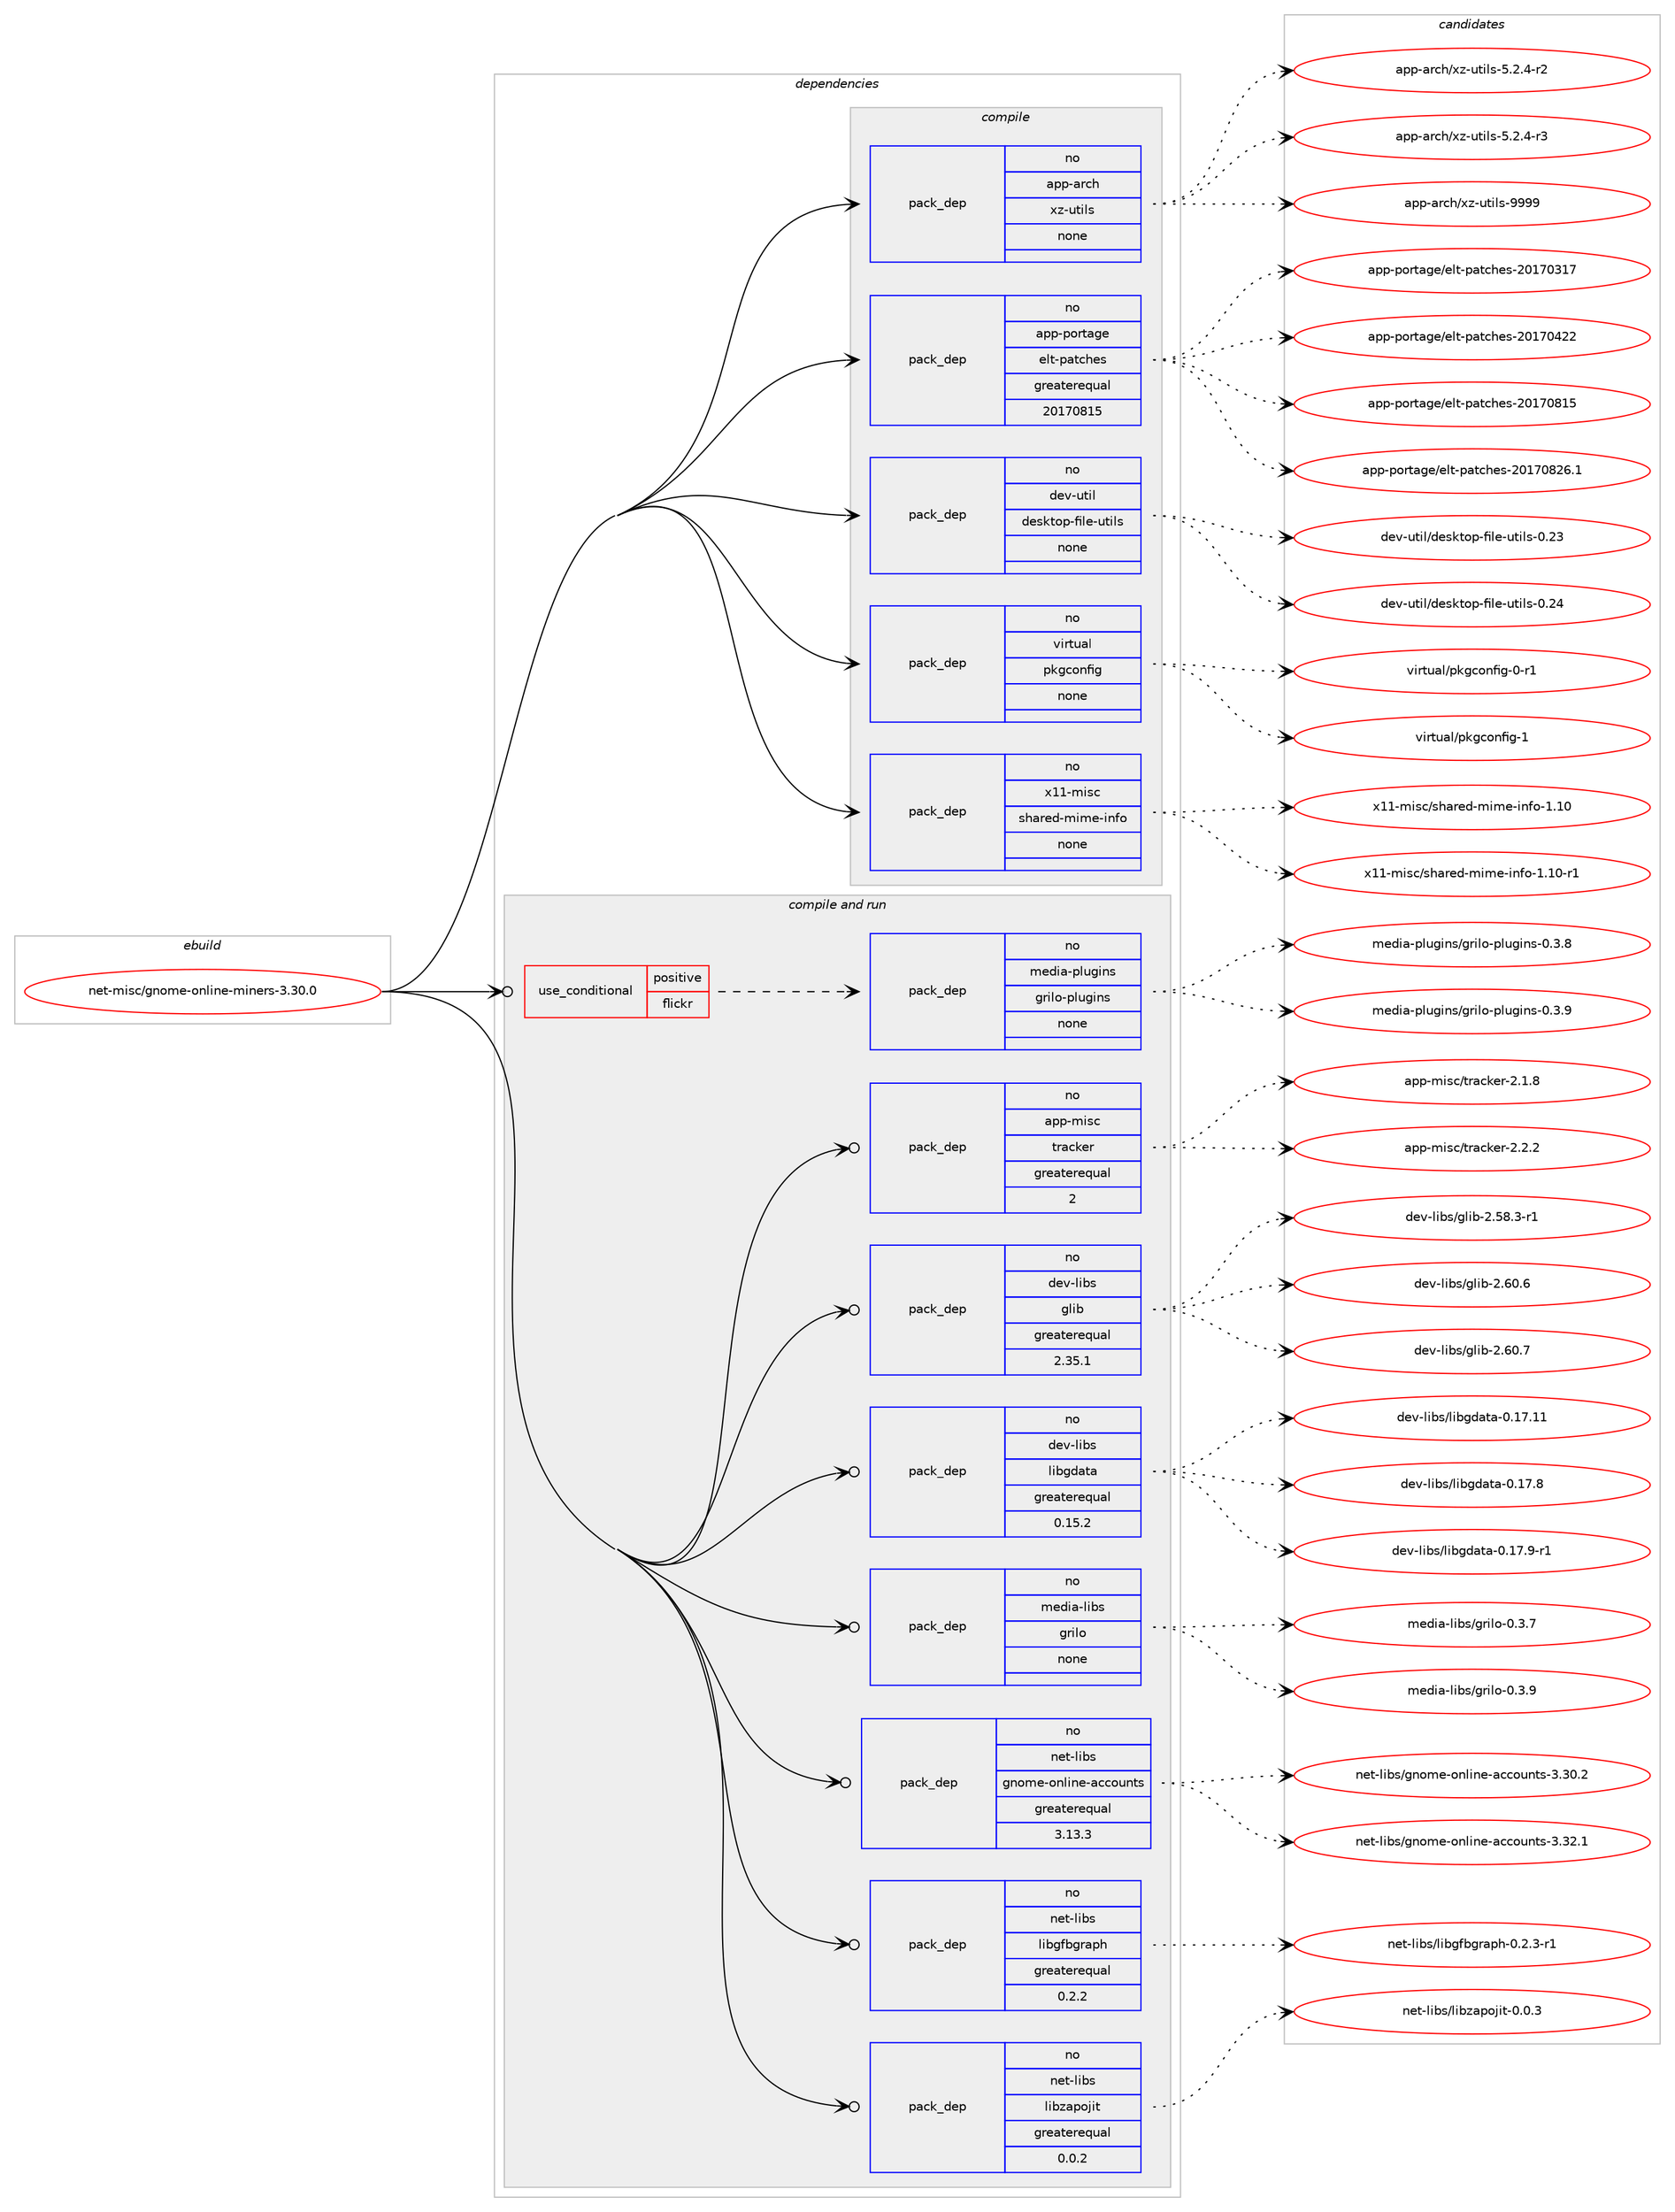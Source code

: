 digraph prolog {

# *************
# Graph options
# *************

newrank=true;
concentrate=true;
compound=true;
graph [rankdir=LR,fontname=Helvetica,fontsize=10,ranksep=1.5];#, ranksep=2.5, nodesep=0.2];
edge  [arrowhead=vee];
node  [fontname=Helvetica,fontsize=10];

# **********
# The ebuild
# **********

subgraph cluster_leftcol {
color=gray;
rank=same;
label=<<i>ebuild</i>>;
id [label="net-misc/gnome-online-miners-3.30.0", color=red, width=4, href="../net-misc/gnome-online-miners-3.30.0.svg"];
}

# ****************
# The dependencies
# ****************

subgraph cluster_midcol {
color=gray;
label=<<i>dependencies</i>>;
subgraph cluster_compile {
fillcolor="#eeeeee";
style=filled;
label=<<i>compile</i>>;
subgraph pack615406 {
dependency833243 [label=<<TABLE BORDER="0" CELLBORDER="1" CELLSPACING="0" CELLPADDING="4" WIDTH="220"><TR><TD ROWSPAN="6" CELLPADDING="30">pack_dep</TD></TR><TR><TD WIDTH="110">no</TD></TR><TR><TD>app-arch</TD></TR><TR><TD>xz-utils</TD></TR><TR><TD>none</TD></TR><TR><TD></TD></TR></TABLE>>, shape=none, color=blue];
}
id:e -> dependency833243:w [weight=20,style="solid",arrowhead="vee"];
subgraph pack615407 {
dependency833244 [label=<<TABLE BORDER="0" CELLBORDER="1" CELLSPACING="0" CELLPADDING="4" WIDTH="220"><TR><TD ROWSPAN="6" CELLPADDING="30">pack_dep</TD></TR><TR><TD WIDTH="110">no</TD></TR><TR><TD>app-portage</TD></TR><TR><TD>elt-patches</TD></TR><TR><TD>greaterequal</TD></TR><TR><TD>20170815</TD></TR></TABLE>>, shape=none, color=blue];
}
id:e -> dependency833244:w [weight=20,style="solid",arrowhead="vee"];
subgraph pack615408 {
dependency833245 [label=<<TABLE BORDER="0" CELLBORDER="1" CELLSPACING="0" CELLPADDING="4" WIDTH="220"><TR><TD ROWSPAN="6" CELLPADDING="30">pack_dep</TD></TR><TR><TD WIDTH="110">no</TD></TR><TR><TD>dev-util</TD></TR><TR><TD>desktop-file-utils</TD></TR><TR><TD>none</TD></TR><TR><TD></TD></TR></TABLE>>, shape=none, color=blue];
}
id:e -> dependency833245:w [weight=20,style="solid",arrowhead="vee"];
subgraph pack615409 {
dependency833246 [label=<<TABLE BORDER="0" CELLBORDER="1" CELLSPACING="0" CELLPADDING="4" WIDTH="220"><TR><TD ROWSPAN="6" CELLPADDING="30">pack_dep</TD></TR><TR><TD WIDTH="110">no</TD></TR><TR><TD>virtual</TD></TR><TR><TD>pkgconfig</TD></TR><TR><TD>none</TD></TR><TR><TD></TD></TR></TABLE>>, shape=none, color=blue];
}
id:e -> dependency833246:w [weight=20,style="solid",arrowhead="vee"];
subgraph pack615410 {
dependency833247 [label=<<TABLE BORDER="0" CELLBORDER="1" CELLSPACING="0" CELLPADDING="4" WIDTH="220"><TR><TD ROWSPAN="6" CELLPADDING="30">pack_dep</TD></TR><TR><TD WIDTH="110">no</TD></TR><TR><TD>x11-misc</TD></TR><TR><TD>shared-mime-info</TD></TR><TR><TD>none</TD></TR><TR><TD></TD></TR></TABLE>>, shape=none, color=blue];
}
id:e -> dependency833247:w [weight=20,style="solid",arrowhead="vee"];
}
subgraph cluster_compileandrun {
fillcolor="#eeeeee";
style=filled;
label=<<i>compile and run</i>>;
subgraph cond203230 {
dependency833248 [label=<<TABLE BORDER="0" CELLBORDER="1" CELLSPACING="0" CELLPADDING="4"><TR><TD ROWSPAN="3" CELLPADDING="10">use_conditional</TD></TR><TR><TD>positive</TD></TR><TR><TD>flickr</TD></TR></TABLE>>, shape=none, color=red];
subgraph pack615411 {
dependency833249 [label=<<TABLE BORDER="0" CELLBORDER="1" CELLSPACING="0" CELLPADDING="4" WIDTH="220"><TR><TD ROWSPAN="6" CELLPADDING="30">pack_dep</TD></TR><TR><TD WIDTH="110">no</TD></TR><TR><TD>media-plugins</TD></TR><TR><TD>grilo-plugins</TD></TR><TR><TD>none</TD></TR><TR><TD></TD></TR></TABLE>>, shape=none, color=blue];
}
dependency833248:e -> dependency833249:w [weight=20,style="dashed",arrowhead="vee"];
}
id:e -> dependency833248:w [weight=20,style="solid",arrowhead="odotvee"];
subgraph pack615412 {
dependency833250 [label=<<TABLE BORDER="0" CELLBORDER="1" CELLSPACING="0" CELLPADDING="4" WIDTH="220"><TR><TD ROWSPAN="6" CELLPADDING="30">pack_dep</TD></TR><TR><TD WIDTH="110">no</TD></TR><TR><TD>app-misc</TD></TR><TR><TD>tracker</TD></TR><TR><TD>greaterequal</TD></TR><TR><TD>2</TD></TR></TABLE>>, shape=none, color=blue];
}
id:e -> dependency833250:w [weight=20,style="solid",arrowhead="odotvee"];
subgraph pack615413 {
dependency833251 [label=<<TABLE BORDER="0" CELLBORDER="1" CELLSPACING="0" CELLPADDING="4" WIDTH="220"><TR><TD ROWSPAN="6" CELLPADDING="30">pack_dep</TD></TR><TR><TD WIDTH="110">no</TD></TR><TR><TD>dev-libs</TD></TR><TR><TD>glib</TD></TR><TR><TD>greaterequal</TD></TR><TR><TD>2.35.1</TD></TR></TABLE>>, shape=none, color=blue];
}
id:e -> dependency833251:w [weight=20,style="solid",arrowhead="odotvee"];
subgraph pack615414 {
dependency833252 [label=<<TABLE BORDER="0" CELLBORDER="1" CELLSPACING="0" CELLPADDING="4" WIDTH="220"><TR><TD ROWSPAN="6" CELLPADDING="30">pack_dep</TD></TR><TR><TD WIDTH="110">no</TD></TR><TR><TD>dev-libs</TD></TR><TR><TD>libgdata</TD></TR><TR><TD>greaterequal</TD></TR><TR><TD>0.15.2</TD></TR></TABLE>>, shape=none, color=blue];
}
id:e -> dependency833252:w [weight=20,style="solid",arrowhead="odotvee"];
subgraph pack615415 {
dependency833253 [label=<<TABLE BORDER="0" CELLBORDER="1" CELLSPACING="0" CELLPADDING="4" WIDTH="220"><TR><TD ROWSPAN="6" CELLPADDING="30">pack_dep</TD></TR><TR><TD WIDTH="110">no</TD></TR><TR><TD>media-libs</TD></TR><TR><TD>grilo</TD></TR><TR><TD>none</TD></TR><TR><TD></TD></TR></TABLE>>, shape=none, color=blue];
}
id:e -> dependency833253:w [weight=20,style="solid",arrowhead="odotvee"];
subgraph pack615416 {
dependency833254 [label=<<TABLE BORDER="0" CELLBORDER="1" CELLSPACING="0" CELLPADDING="4" WIDTH="220"><TR><TD ROWSPAN="6" CELLPADDING="30">pack_dep</TD></TR><TR><TD WIDTH="110">no</TD></TR><TR><TD>net-libs</TD></TR><TR><TD>gnome-online-accounts</TD></TR><TR><TD>greaterequal</TD></TR><TR><TD>3.13.3</TD></TR></TABLE>>, shape=none, color=blue];
}
id:e -> dependency833254:w [weight=20,style="solid",arrowhead="odotvee"];
subgraph pack615417 {
dependency833255 [label=<<TABLE BORDER="0" CELLBORDER="1" CELLSPACING="0" CELLPADDING="4" WIDTH="220"><TR><TD ROWSPAN="6" CELLPADDING="30">pack_dep</TD></TR><TR><TD WIDTH="110">no</TD></TR><TR><TD>net-libs</TD></TR><TR><TD>libgfbgraph</TD></TR><TR><TD>greaterequal</TD></TR><TR><TD>0.2.2</TD></TR></TABLE>>, shape=none, color=blue];
}
id:e -> dependency833255:w [weight=20,style="solid",arrowhead="odotvee"];
subgraph pack615418 {
dependency833256 [label=<<TABLE BORDER="0" CELLBORDER="1" CELLSPACING="0" CELLPADDING="4" WIDTH="220"><TR><TD ROWSPAN="6" CELLPADDING="30">pack_dep</TD></TR><TR><TD WIDTH="110">no</TD></TR><TR><TD>net-libs</TD></TR><TR><TD>libzapojit</TD></TR><TR><TD>greaterequal</TD></TR><TR><TD>0.0.2</TD></TR></TABLE>>, shape=none, color=blue];
}
id:e -> dependency833256:w [weight=20,style="solid",arrowhead="odotvee"];
}
subgraph cluster_run {
fillcolor="#eeeeee";
style=filled;
label=<<i>run</i>>;
}
}

# **************
# The candidates
# **************

subgraph cluster_choices {
rank=same;
color=gray;
label=<<i>candidates</i>>;

subgraph choice615406 {
color=black;
nodesep=1;
choice9711211245971149910447120122451171161051081154553465046524511450 [label="app-arch/xz-utils-5.2.4-r2", color=red, width=4,href="../app-arch/xz-utils-5.2.4-r2.svg"];
choice9711211245971149910447120122451171161051081154553465046524511451 [label="app-arch/xz-utils-5.2.4-r3", color=red, width=4,href="../app-arch/xz-utils-5.2.4-r3.svg"];
choice9711211245971149910447120122451171161051081154557575757 [label="app-arch/xz-utils-9999", color=red, width=4,href="../app-arch/xz-utils-9999.svg"];
dependency833243:e -> choice9711211245971149910447120122451171161051081154553465046524511450:w [style=dotted,weight="100"];
dependency833243:e -> choice9711211245971149910447120122451171161051081154553465046524511451:w [style=dotted,weight="100"];
dependency833243:e -> choice9711211245971149910447120122451171161051081154557575757:w [style=dotted,weight="100"];
}
subgraph choice615407 {
color=black;
nodesep=1;
choice97112112451121111141169710310147101108116451129711699104101115455048495548514955 [label="app-portage/elt-patches-20170317", color=red, width=4,href="../app-portage/elt-patches-20170317.svg"];
choice97112112451121111141169710310147101108116451129711699104101115455048495548525050 [label="app-portage/elt-patches-20170422", color=red, width=4,href="../app-portage/elt-patches-20170422.svg"];
choice97112112451121111141169710310147101108116451129711699104101115455048495548564953 [label="app-portage/elt-patches-20170815", color=red, width=4,href="../app-portage/elt-patches-20170815.svg"];
choice971121124511211111411697103101471011081164511297116991041011154550484955485650544649 [label="app-portage/elt-patches-20170826.1", color=red, width=4,href="../app-portage/elt-patches-20170826.1.svg"];
dependency833244:e -> choice97112112451121111141169710310147101108116451129711699104101115455048495548514955:w [style=dotted,weight="100"];
dependency833244:e -> choice97112112451121111141169710310147101108116451129711699104101115455048495548525050:w [style=dotted,weight="100"];
dependency833244:e -> choice97112112451121111141169710310147101108116451129711699104101115455048495548564953:w [style=dotted,weight="100"];
dependency833244:e -> choice971121124511211111411697103101471011081164511297116991041011154550484955485650544649:w [style=dotted,weight="100"];
}
subgraph choice615408 {
color=black;
nodesep=1;
choice100101118451171161051084710010111510711611111245102105108101451171161051081154548465051 [label="dev-util/desktop-file-utils-0.23", color=red, width=4,href="../dev-util/desktop-file-utils-0.23.svg"];
choice100101118451171161051084710010111510711611111245102105108101451171161051081154548465052 [label="dev-util/desktop-file-utils-0.24", color=red, width=4,href="../dev-util/desktop-file-utils-0.24.svg"];
dependency833245:e -> choice100101118451171161051084710010111510711611111245102105108101451171161051081154548465051:w [style=dotted,weight="100"];
dependency833245:e -> choice100101118451171161051084710010111510711611111245102105108101451171161051081154548465052:w [style=dotted,weight="100"];
}
subgraph choice615409 {
color=black;
nodesep=1;
choice11810511411611797108471121071039911111010210510345484511449 [label="virtual/pkgconfig-0-r1", color=red, width=4,href="../virtual/pkgconfig-0-r1.svg"];
choice1181051141161179710847112107103991111101021051034549 [label="virtual/pkgconfig-1", color=red, width=4,href="../virtual/pkgconfig-1.svg"];
dependency833246:e -> choice11810511411611797108471121071039911111010210510345484511449:w [style=dotted,weight="100"];
dependency833246:e -> choice1181051141161179710847112107103991111101021051034549:w [style=dotted,weight="100"];
}
subgraph choice615410 {
color=black;
nodesep=1;
choice12049494510910511599471151049711410110045109105109101451051101021114549464948 [label="x11-misc/shared-mime-info-1.10", color=red, width=4,href="../x11-misc/shared-mime-info-1.10.svg"];
choice120494945109105115994711510497114101100451091051091014510511010211145494649484511449 [label="x11-misc/shared-mime-info-1.10-r1", color=red, width=4,href="../x11-misc/shared-mime-info-1.10-r1.svg"];
dependency833247:e -> choice12049494510910511599471151049711410110045109105109101451051101021114549464948:w [style=dotted,weight="100"];
dependency833247:e -> choice120494945109105115994711510497114101100451091051091014510511010211145494649484511449:w [style=dotted,weight="100"];
}
subgraph choice615411 {
color=black;
nodesep=1;
choice10910110010597451121081171031051101154710311410510811145112108117103105110115454846514656 [label="media-plugins/grilo-plugins-0.3.8", color=red, width=4,href="../media-plugins/grilo-plugins-0.3.8.svg"];
choice10910110010597451121081171031051101154710311410510811145112108117103105110115454846514657 [label="media-plugins/grilo-plugins-0.3.9", color=red, width=4,href="../media-plugins/grilo-plugins-0.3.9.svg"];
dependency833249:e -> choice10910110010597451121081171031051101154710311410510811145112108117103105110115454846514656:w [style=dotted,weight="100"];
dependency833249:e -> choice10910110010597451121081171031051101154710311410510811145112108117103105110115454846514657:w [style=dotted,weight="100"];
}
subgraph choice615412 {
color=black;
nodesep=1;
choice971121124510910511599471161149799107101114455046494656 [label="app-misc/tracker-2.1.8", color=red, width=4,href="../app-misc/tracker-2.1.8.svg"];
choice971121124510910511599471161149799107101114455046504650 [label="app-misc/tracker-2.2.2", color=red, width=4,href="../app-misc/tracker-2.2.2.svg"];
dependency833250:e -> choice971121124510910511599471161149799107101114455046494656:w [style=dotted,weight="100"];
dependency833250:e -> choice971121124510910511599471161149799107101114455046504650:w [style=dotted,weight="100"];
}
subgraph choice615413 {
color=black;
nodesep=1;
choice10010111845108105981154710310810598455046535646514511449 [label="dev-libs/glib-2.58.3-r1", color=red, width=4,href="../dev-libs/glib-2.58.3-r1.svg"];
choice1001011184510810598115471031081059845504654484654 [label="dev-libs/glib-2.60.6", color=red, width=4,href="../dev-libs/glib-2.60.6.svg"];
choice1001011184510810598115471031081059845504654484655 [label="dev-libs/glib-2.60.7", color=red, width=4,href="../dev-libs/glib-2.60.7.svg"];
dependency833251:e -> choice10010111845108105981154710310810598455046535646514511449:w [style=dotted,weight="100"];
dependency833251:e -> choice1001011184510810598115471031081059845504654484654:w [style=dotted,weight="100"];
dependency833251:e -> choice1001011184510810598115471031081059845504654484655:w [style=dotted,weight="100"];
}
subgraph choice615414 {
color=black;
nodesep=1;
choice1001011184510810598115471081059810310097116974548464955464949 [label="dev-libs/libgdata-0.17.11", color=red, width=4,href="../dev-libs/libgdata-0.17.11.svg"];
choice10010111845108105981154710810598103100971169745484649554656 [label="dev-libs/libgdata-0.17.8", color=red, width=4,href="../dev-libs/libgdata-0.17.8.svg"];
choice100101118451081059811547108105981031009711697454846495546574511449 [label="dev-libs/libgdata-0.17.9-r1", color=red, width=4,href="../dev-libs/libgdata-0.17.9-r1.svg"];
dependency833252:e -> choice1001011184510810598115471081059810310097116974548464955464949:w [style=dotted,weight="100"];
dependency833252:e -> choice10010111845108105981154710810598103100971169745484649554656:w [style=dotted,weight="100"];
dependency833252:e -> choice100101118451081059811547108105981031009711697454846495546574511449:w [style=dotted,weight="100"];
}
subgraph choice615415 {
color=black;
nodesep=1;
choice10910110010597451081059811547103114105108111454846514655 [label="media-libs/grilo-0.3.7", color=red, width=4,href="../media-libs/grilo-0.3.7.svg"];
choice10910110010597451081059811547103114105108111454846514657 [label="media-libs/grilo-0.3.9", color=red, width=4,href="../media-libs/grilo-0.3.9.svg"];
dependency833253:e -> choice10910110010597451081059811547103114105108111454846514655:w [style=dotted,weight="100"];
dependency833253:e -> choice10910110010597451081059811547103114105108111454846514657:w [style=dotted,weight="100"];
}
subgraph choice615416 {
color=black;
nodesep=1;
choice110101116451081059811547103110111109101451111101081051101014597999911111711011611545514651484650 [label="net-libs/gnome-online-accounts-3.30.2", color=red, width=4,href="../net-libs/gnome-online-accounts-3.30.2.svg"];
choice110101116451081059811547103110111109101451111101081051101014597999911111711011611545514651504649 [label="net-libs/gnome-online-accounts-3.32.1", color=red, width=4,href="../net-libs/gnome-online-accounts-3.32.1.svg"];
dependency833254:e -> choice110101116451081059811547103110111109101451111101081051101014597999911111711011611545514651484650:w [style=dotted,weight="100"];
dependency833254:e -> choice110101116451081059811547103110111109101451111101081051101014597999911111711011611545514651504649:w [style=dotted,weight="100"];
}
subgraph choice615417 {
color=black;
nodesep=1;
choice1101011164510810598115471081059810310298103114971121044548465046514511449 [label="net-libs/libgfbgraph-0.2.3-r1", color=red, width=4,href="../net-libs/libgfbgraph-0.2.3-r1.svg"];
dependency833255:e -> choice1101011164510810598115471081059810310298103114971121044548465046514511449:w [style=dotted,weight="100"];
}
subgraph choice615418 {
color=black;
nodesep=1;
choice1101011164510810598115471081059812297112111106105116454846484651 [label="net-libs/libzapojit-0.0.3", color=red, width=4,href="../net-libs/libzapojit-0.0.3.svg"];
dependency833256:e -> choice1101011164510810598115471081059812297112111106105116454846484651:w [style=dotted,weight="100"];
}
}

}
